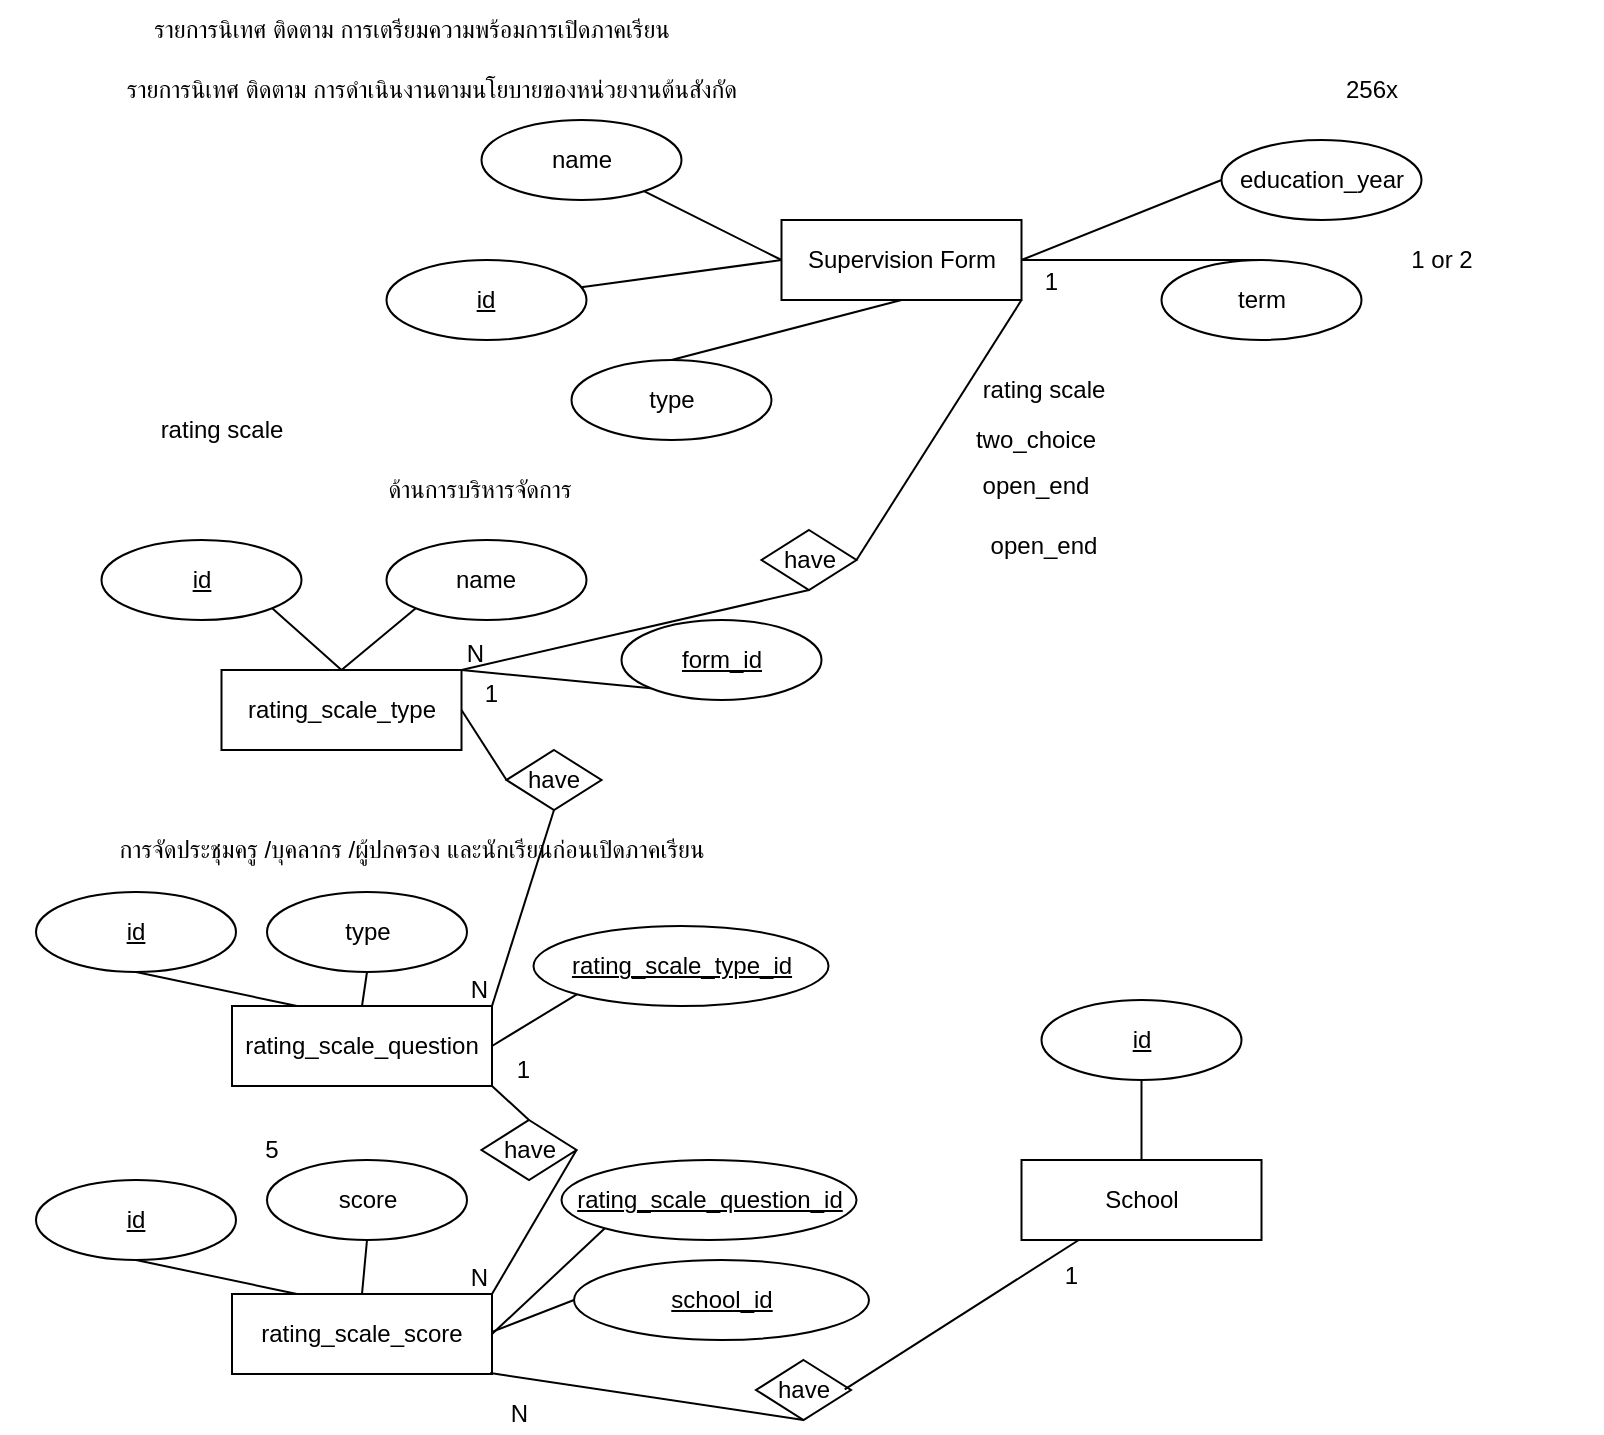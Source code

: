 <mxfile version="21.3.4" type="device">
  <diagram name="Page-1" id="Kq6hB3K2l-31EJR7dW2W">
    <mxGraphModel dx="121" dy="137" grid="1" gridSize="10" guides="1" tooltips="1" connect="1" arrows="1" fold="1" page="1" pageScale="1" pageWidth="827" pageHeight="1169" math="0" shadow="0">
      <root>
        <mxCell id="0" />
        <mxCell id="1" parent="0" />
        <mxCell id="t4-4o5RfYrzUJpfSqYdp-8" style="rounded=0;orthogonalLoop=1;jettySize=auto;html=1;exitX=0.5;exitY=0;exitDx=0;exitDy=0;entryX=0.5;entryY=1;entryDx=0;entryDy=0;endArrow=none;endFill=0;" edge="1" parent="1" source="t4-4o5RfYrzUJpfSqYdp-1" target="t4-4o5RfYrzUJpfSqYdp-7">
          <mxGeometry relative="1" as="geometry" />
        </mxCell>
        <mxCell id="t4-4o5RfYrzUJpfSqYdp-1" value="School" style="rounded=0;whiteSpace=wrap;html=1;" vertex="1" parent="1">
          <mxGeometry x="512.75" y="670" width="120" height="40" as="geometry" />
        </mxCell>
        <mxCell id="t4-4o5RfYrzUJpfSqYdp-12" style="rounded=0;orthogonalLoop=1;jettySize=auto;html=1;exitX=0;exitY=0.5;exitDx=0;exitDy=0;endArrow=none;endFill=0;" edge="1" parent="1" source="t4-4o5RfYrzUJpfSqYdp-3" target="t4-4o5RfYrzUJpfSqYdp-11">
          <mxGeometry relative="1" as="geometry" />
        </mxCell>
        <mxCell id="t4-4o5RfYrzUJpfSqYdp-15" style="rounded=0;orthogonalLoop=1;jettySize=auto;html=1;exitX=0;exitY=0.5;exitDx=0;exitDy=0;endArrow=none;endFill=0;" edge="1" parent="1" source="t4-4o5RfYrzUJpfSqYdp-3" target="t4-4o5RfYrzUJpfSqYdp-14">
          <mxGeometry relative="1" as="geometry" />
        </mxCell>
        <mxCell id="t4-4o5RfYrzUJpfSqYdp-18" style="rounded=0;orthogonalLoop=1;jettySize=auto;html=1;exitX=1;exitY=0.5;exitDx=0;exitDy=0;entryX=0.5;entryY=0;entryDx=0;entryDy=0;endArrow=none;endFill=0;fontStyle=6" edge="1" parent="1" source="t4-4o5RfYrzUJpfSqYdp-3" target="t4-4o5RfYrzUJpfSqYdp-16">
          <mxGeometry relative="1" as="geometry" />
        </mxCell>
        <mxCell id="t4-4o5RfYrzUJpfSqYdp-28" style="rounded=0;orthogonalLoop=1;jettySize=auto;html=1;exitX=0.5;exitY=1;exitDx=0;exitDy=0;entryX=0.5;entryY=0;entryDx=0;entryDy=0;endArrow=none;endFill=0;" edge="1" parent="1" source="t4-4o5RfYrzUJpfSqYdp-3" target="t4-4o5RfYrzUJpfSqYdp-30">
          <mxGeometry relative="1" as="geometry">
            <mxPoint x="347.75" y="270" as="targetPoint" />
          </mxGeometry>
        </mxCell>
        <mxCell id="t4-4o5RfYrzUJpfSqYdp-3" value="Supervision Form" style="rounded=0;whiteSpace=wrap;html=1;" vertex="1" parent="1">
          <mxGeometry x="392.75" y="200" width="120" height="40" as="geometry" />
        </mxCell>
        <mxCell id="t4-4o5RfYrzUJpfSqYdp-4" value="256x" style="text;html=1;strokeColor=none;fillColor=none;align=center;verticalAlign=middle;whiteSpace=wrap;rounded=0;" vertex="1" parent="1">
          <mxGeometry x="572.75" y="120" width="230" height="30" as="geometry" />
        </mxCell>
        <mxCell id="t4-4o5RfYrzUJpfSqYdp-7" value="id" style="ellipse;whiteSpace=wrap;html=1;align=center;fontStyle=4;" vertex="1" parent="1">
          <mxGeometry x="522.75" y="590" width="100" height="40" as="geometry" />
        </mxCell>
        <mxCell id="t4-4o5RfYrzUJpfSqYdp-11" value="id" style="ellipse;whiteSpace=wrap;html=1;align=center;fontStyle=4;" vertex="1" parent="1">
          <mxGeometry x="195.25" y="220" width="100" height="40" as="geometry" />
        </mxCell>
        <mxCell id="t4-4o5RfYrzUJpfSqYdp-14" value="name" style="ellipse;whiteSpace=wrap;html=1;align=center;" vertex="1" parent="1">
          <mxGeometry x="242.75" y="150" width="100" height="40" as="geometry" />
        </mxCell>
        <mxCell id="t4-4o5RfYrzUJpfSqYdp-16" value="term" style="ellipse;whiteSpace=wrap;html=1;align=center;" vertex="1" parent="1">
          <mxGeometry x="582.75" y="220" width="100" height="40" as="geometry" />
        </mxCell>
        <mxCell id="t4-4o5RfYrzUJpfSqYdp-17" value="education_year" style="ellipse;whiteSpace=wrap;html=1;align=center;" vertex="1" parent="1">
          <mxGeometry x="612.75" y="160" width="100" height="40" as="geometry" />
        </mxCell>
        <mxCell id="t4-4o5RfYrzUJpfSqYdp-19" style="rounded=0;orthogonalLoop=1;jettySize=auto;html=1;exitX=1;exitY=0.5;exitDx=0;exitDy=0;endArrow=none;endFill=0;fontStyle=6" edge="1" parent="1" source="t4-4o5RfYrzUJpfSqYdp-3">
          <mxGeometry relative="1" as="geometry">
            <mxPoint x="462.75" y="250" as="sourcePoint" />
            <mxPoint x="612.75" y="180" as="targetPoint" />
          </mxGeometry>
        </mxCell>
        <mxCell id="t4-4o5RfYrzUJpfSqYdp-21" value="รายการนิเทศ ติดตาม การเตรียมความพร้อมการเปิดภาคเรียน" style="text;html=1;strokeColor=none;fillColor=none;align=center;verticalAlign=middle;whiteSpace=wrap;rounded=0;" vertex="1" parent="1">
          <mxGeometry x="52.75" y="90" width="310" height="30" as="geometry" />
        </mxCell>
        <mxCell id="t4-4o5RfYrzUJpfSqYdp-23" value="1 or 2" style="text;html=1;strokeColor=none;fillColor=none;align=center;verticalAlign=middle;whiteSpace=wrap;rounded=0;" vertex="1" parent="1">
          <mxGeometry x="672.75" y="205" width="100" height="30" as="geometry" />
        </mxCell>
        <mxCell id="t4-4o5RfYrzUJpfSqYdp-24" value="rating_scale_question" style="rounded=0;whiteSpace=wrap;html=1;" vertex="1" parent="1">
          <mxGeometry x="118" y="593" width="130" height="40" as="geometry" />
        </mxCell>
        <mxCell id="t4-4o5RfYrzUJpfSqYdp-30" value="type" style="ellipse;whiteSpace=wrap;html=1;align=center;" vertex="1" parent="1">
          <mxGeometry x="287.75" y="270" width="100" height="40" as="geometry" />
        </mxCell>
        <mxCell id="t4-4o5RfYrzUJpfSqYdp-31" value="rating scale" style="text;html=1;strokeColor=none;fillColor=none;align=center;verticalAlign=middle;whiteSpace=wrap;rounded=0;" vertex="1" parent="1">
          <mxGeometry x="484" y="270" width="80" height="30" as="geometry" />
        </mxCell>
        <mxCell id="t4-4o5RfYrzUJpfSqYdp-32" value="two_choice" style="text;html=1;strokeColor=none;fillColor=none;align=center;verticalAlign=middle;whiteSpace=wrap;rounded=0;" vertex="1" parent="1">
          <mxGeometry x="480" y="295" width="80" height="30" as="geometry" />
        </mxCell>
        <mxCell id="t4-4o5RfYrzUJpfSqYdp-34" value="rating scale" style="text;html=1;strokeColor=none;fillColor=none;align=center;verticalAlign=middle;whiteSpace=wrap;rounded=0;" vertex="1" parent="1">
          <mxGeometry x="72.75" y="290" width="80" height="30" as="geometry" />
        </mxCell>
        <mxCell id="t4-4o5RfYrzUJpfSqYdp-44" style="rounded=0;orthogonalLoop=1;jettySize=auto;html=1;exitX=0.5;exitY=0;exitDx=0;exitDy=0;entryX=0;entryY=1;entryDx=0;entryDy=0;endArrow=none;endFill=0;" edge="1" parent="1" source="t4-4o5RfYrzUJpfSqYdp-35" target="t4-4o5RfYrzUJpfSqYdp-43">
          <mxGeometry relative="1" as="geometry" />
        </mxCell>
        <mxCell id="t4-4o5RfYrzUJpfSqYdp-35" value="rating_scale_type" style="rounded=0;whiteSpace=wrap;html=1;" vertex="1" parent="1">
          <mxGeometry x="112.75" y="425" width="120" height="40" as="geometry" />
        </mxCell>
        <mxCell id="t4-4o5RfYrzUJpfSqYdp-37" style="rounded=0;orthogonalLoop=1;jettySize=auto;html=1;exitX=1;exitY=1;exitDx=0;exitDy=0;entryX=0.5;entryY=0;entryDx=0;entryDy=0;endArrow=none;endFill=0;" edge="1" parent="1" source="t4-4o5RfYrzUJpfSqYdp-36" target="t4-4o5RfYrzUJpfSqYdp-35">
          <mxGeometry relative="1" as="geometry" />
        </mxCell>
        <mxCell id="t4-4o5RfYrzUJpfSqYdp-36" value="id" style="ellipse;whiteSpace=wrap;html=1;align=center;fontStyle=4;" vertex="1" parent="1">
          <mxGeometry x="52.75" y="360" width="100" height="40" as="geometry" />
        </mxCell>
        <mxCell id="t4-4o5RfYrzUJpfSqYdp-38" value="have" style="shape=rhombus;perimeter=rhombusPerimeter;whiteSpace=wrap;html=1;align=center;" vertex="1" parent="1">
          <mxGeometry x="255.25" y="465" width="47.5" height="30" as="geometry" />
        </mxCell>
        <mxCell id="t4-4o5RfYrzUJpfSqYdp-39" value="" style="endArrow=none;html=1;rounded=0;entryX=1;entryY=0.5;entryDx=0;entryDy=0;exitX=0;exitY=0.5;exitDx=0;exitDy=0;" edge="1" parent="1" source="t4-4o5RfYrzUJpfSqYdp-38" target="t4-4o5RfYrzUJpfSqYdp-35">
          <mxGeometry relative="1" as="geometry">
            <mxPoint x="202.75" y="460" as="sourcePoint" />
            <mxPoint x="362.75" y="460" as="targetPoint" />
          </mxGeometry>
        </mxCell>
        <mxCell id="t4-4o5RfYrzUJpfSqYdp-40" value="1" style="resizable=0;html=1;whiteSpace=wrap;align=right;verticalAlign=bottom;" connectable="0" vertex="1" parent="t4-4o5RfYrzUJpfSqYdp-39">
          <mxGeometry x="1" relative="1" as="geometry">
            <mxPoint x="20" as="offset" />
          </mxGeometry>
        </mxCell>
        <mxCell id="t4-4o5RfYrzUJpfSqYdp-41" value="" style="endArrow=none;html=1;rounded=0;exitX=0.5;exitY=1;exitDx=0;exitDy=0;entryX=1;entryY=0;entryDx=0;entryDy=0;" edge="1" parent="1" source="t4-4o5RfYrzUJpfSqYdp-38" target="t4-4o5RfYrzUJpfSqYdp-24">
          <mxGeometry relative="1" as="geometry">
            <mxPoint x="342.75" y="510" as="sourcePoint" />
            <mxPoint x="502.75" y="510" as="targetPoint" />
          </mxGeometry>
        </mxCell>
        <mxCell id="t4-4o5RfYrzUJpfSqYdp-42" value="N" style="resizable=0;html=1;whiteSpace=wrap;align=right;verticalAlign=bottom;" connectable="0" vertex="1" parent="t4-4o5RfYrzUJpfSqYdp-41">
          <mxGeometry x="1" relative="1" as="geometry" />
        </mxCell>
        <mxCell id="t4-4o5RfYrzUJpfSqYdp-43" value="name" style="ellipse;whiteSpace=wrap;html=1;align=center;" vertex="1" parent="1">
          <mxGeometry x="195.25" y="360" width="100" height="40" as="geometry" />
        </mxCell>
        <mxCell id="t4-4o5RfYrzUJpfSqYdp-45" value="ด้านการบริหารจัดการ" style="text;html=1;strokeColor=none;fillColor=none;align=center;verticalAlign=middle;whiteSpace=wrap;rounded=0;" vertex="1" parent="1">
          <mxGeometry x="187.75" y="320" width="107.5" height="30" as="geometry" />
        </mxCell>
        <mxCell id="t4-4o5RfYrzUJpfSqYdp-48" style="rounded=0;orthogonalLoop=1;jettySize=auto;html=1;exitX=0;exitY=1;exitDx=0;exitDy=0;entryX=1;entryY=0;entryDx=0;entryDy=0;endArrow=none;endFill=0;" edge="1" parent="1" source="t4-4o5RfYrzUJpfSqYdp-47" target="t4-4o5RfYrzUJpfSqYdp-35">
          <mxGeometry relative="1" as="geometry" />
        </mxCell>
        <mxCell id="t4-4o5RfYrzUJpfSqYdp-47" value="&lt;u&gt;form_id&lt;/u&gt;" style="ellipse;whiteSpace=wrap;html=1;align=center;" vertex="1" parent="1">
          <mxGeometry x="312.75" y="400" width="100" height="40" as="geometry" />
        </mxCell>
        <mxCell id="t4-4o5RfYrzUJpfSqYdp-49" value="have" style="shape=rhombus;perimeter=rhombusPerimeter;whiteSpace=wrap;html=1;align=center;" vertex="1" parent="1">
          <mxGeometry x="382.75" y="355" width="47.5" height="30" as="geometry" />
        </mxCell>
        <mxCell id="t4-4o5RfYrzUJpfSqYdp-50" value="" style="endArrow=none;html=1;rounded=0;exitX=0.5;exitY=1;exitDx=0;exitDy=0;entryX=1;entryY=0;entryDx=0;entryDy=0;" edge="1" source="t4-4o5RfYrzUJpfSqYdp-49" parent="1" target="t4-4o5RfYrzUJpfSqYdp-35">
          <mxGeometry relative="1" as="geometry">
            <mxPoint x="556.75" y="435" as="sourcePoint" />
            <mxPoint x="466.75" y="495" as="targetPoint" />
          </mxGeometry>
        </mxCell>
        <mxCell id="t4-4o5RfYrzUJpfSqYdp-51" value="N" style="resizable=0;html=1;whiteSpace=wrap;align=right;verticalAlign=bottom;" connectable="0" vertex="1" parent="t4-4o5RfYrzUJpfSqYdp-50">
          <mxGeometry x="1" relative="1" as="geometry">
            <mxPoint x="13" as="offset" />
          </mxGeometry>
        </mxCell>
        <mxCell id="t4-4o5RfYrzUJpfSqYdp-52" value="" style="endArrow=none;html=1;rounded=0;entryX=1;entryY=1;entryDx=0;entryDy=0;exitX=1;exitY=0.5;exitDx=0;exitDy=0;" edge="1" source="t4-4o5RfYrzUJpfSqYdp-49" parent="1" target="t4-4o5RfYrzUJpfSqYdp-3">
          <mxGeometry relative="1" as="geometry">
            <mxPoint x="416.75" y="385" as="sourcePoint" />
            <mxPoint x="446.75" y="370" as="targetPoint" />
          </mxGeometry>
        </mxCell>
        <mxCell id="t4-4o5RfYrzUJpfSqYdp-53" value="1" style="resizable=0;html=1;whiteSpace=wrap;align=right;verticalAlign=bottom;" connectable="0" vertex="1" parent="t4-4o5RfYrzUJpfSqYdp-52">
          <mxGeometry x="1" relative="1" as="geometry">
            <mxPoint x="20" as="offset" />
          </mxGeometry>
        </mxCell>
        <mxCell id="t4-4o5RfYrzUJpfSqYdp-54" value="รายการนิเทศ ติดตาม การดำเนินงานตามนโยบายของหน่วยงานต้นสังกัด" style="text;html=1;strokeColor=none;fillColor=none;align=center;verticalAlign=middle;whiteSpace=wrap;rounded=0;" vertex="1" parent="1">
          <mxGeometry x="32.75" y="120" width="370" height="30" as="geometry" />
        </mxCell>
        <mxCell id="t4-4o5RfYrzUJpfSqYdp-56" style="rounded=0;orthogonalLoop=1;jettySize=auto;html=1;exitX=0.5;exitY=1;exitDx=0;exitDy=0;entryX=0.25;entryY=0;entryDx=0;entryDy=0;endArrow=none;endFill=0;" edge="1" parent="1" source="t4-4o5RfYrzUJpfSqYdp-55" target="t4-4o5RfYrzUJpfSqYdp-24">
          <mxGeometry relative="1" as="geometry" />
        </mxCell>
        <mxCell id="t4-4o5RfYrzUJpfSqYdp-55" value="id" style="ellipse;whiteSpace=wrap;html=1;align=center;fontStyle=4;" vertex="1" parent="1">
          <mxGeometry x="20" y="536" width="100" height="40" as="geometry" />
        </mxCell>
        <mxCell id="t4-4o5RfYrzUJpfSqYdp-57" value="type" style="ellipse;whiteSpace=wrap;html=1;align=center;" vertex="1" parent="1">
          <mxGeometry x="135.5" y="536" width="100" height="40" as="geometry" />
        </mxCell>
        <mxCell id="t4-4o5RfYrzUJpfSqYdp-58" value="&lt;u&gt;rating_scale_type_id&lt;/u&gt;" style="ellipse;whiteSpace=wrap;html=1;align=center;" vertex="1" parent="1">
          <mxGeometry x="268.75" y="553" width="147.5" height="40" as="geometry" />
        </mxCell>
        <mxCell id="t4-4o5RfYrzUJpfSqYdp-60" style="rounded=0;orthogonalLoop=1;jettySize=auto;html=1;exitX=0.5;exitY=1;exitDx=0;exitDy=0;entryX=0.5;entryY=0;entryDx=0;entryDy=0;endArrow=none;endFill=0;" edge="1" parent="1" source="t4-4o5RfYrzUJpfSqYdp-57" target="t4-4o5RfYrzUJpfSqYdp-24">
          <mxGeometry relative="1" as="geometry">
            <mxPoint x="108" y="568" as="sourcePoint" />
            <mxPoint x="161" y="603" as="targetPoint" />
          </mxGeometry>
        </mxCell>
        <mxCell id="t4-4o5RfYrzUJpfSqYdp-61" style="rounded=0;orthogonalLoop=1;jettySize=auto;html=1;exitX=0;exitY=1;exitDx=0;exitDy=0;entryX=1;entryY=0.5;entryDx=0;entryDy=0;endArrow=none;endFill=0;" edge="1" parent="1" source="t4-4o5RfYrzUJpfSqYdp-58" target="t4-4o5RfYrzUJpfSqYdp-24">
          <mxGeometry relative="1" as="geometry">
            <mxPoint x="213" y="563" as="sourcePoint" />
            <mxPoint x="193" y="603" as="targetPoint" />
          </mxGeometry>
        </mxCell>
        <mxCell id="t4-4o5RfYrzUJpfSqYdp-62" value="การจัดประชุมครู /บุคลากร /ผู้ปกครอง และนักเรียนก่อนเปิดภาคเรียน" style="text;html=1;strokeColor=none;fillColor=none;align=center;verticalAlign=middle;whiteSpace=wrap;rounded=0;" vertex="1" parent="1">
          <mxGeometry x="2.75" y="500" width="410" height="30" as="geometry" />
        </mxCell>
        <mxCell id="t4-4o5RfYrzUJpfSqYdp-63" value="rating_scale_score" style="rounded=0;whiteSpace=wrap;html=1;" vertex="1" parent="1">
          <mxGeometry x="118" y="737" width="130" height="40" as="geometry" />
        </mxCell>
        <mxCell id="t4-4o5RfYrzUJpfSqYdp-65" style="rounded=0;orthogonalLoop=1;jettySize=auto;html=1;exitX=0.5;exitY=1;exitDx=0;exitDy=0;entryX=0.25;entryY=0;entryDx=0;entryDy=0;endArrow=none;endFill=0;" edge="1" source="t4-4o5RfYrzUJpfSqYdp-66" target="t4-4o5RfYrzUJpfSqYdp-63" parent="1">
          <mxGeometry relative="1" as="geometry" />
        </mxCell>
        <mxCell id="t4-4o5RfYrzUJpfSqYdp-66" value="id" style="ellipse;whiteSpace=wrap;html=1;align=center;fontStyle=4;" vertex="1" parent="1">
          <mxGeometry x="20" y="680" width="100" height="40" as="geometry" />
        </mxCell>
        <mxCell id="t4-4o5RfYrzUJpfSqYdp-67" value="score" style="ellipse;whiteSpace=wrap;html=1;align=center;" vertex="1" parent="1">
          <mxGeometry x="135.5" y="670" width="100" height="40" as="geometry" />
        </mxCell>
        <mxCell id="t4-4o5RfYrzUJpfSqYdp-68" value="&lt;u&gt;rating_scale_question_id&lt;/u&gt;" style="ellipse;whiteSpace=wrap;html=1;align=center;" vertex="1" parent="1">
          <mxGeometry x="282.75" y="670" width="147.5" height="40" as="geometry" />
        </mxCell>
        <mxCell id="t4-4o5RfYrzUJpfSqYdp-69" style="rounded=0;orthogonalLoop=1;jettySize=auto;html=1;exitX=0.5;exitY=1;exitDx=0;exitDy=0;entryX=0.5;entryY=0;entryDx=0;entryDy=0;endArrow=none;endFill=0;" edge="1" source="t4-4o5RfYrzUJpfSqYdp-67" target="t4-4o5RfYrzUJpfSqYdp-63" parent="1">
          <mxGeometry relative="1" as="geometry">
            <mxPoint x="108" y="712" as="sourcePoint" />
            <mxPoint x="161" y="747" as="targetPoint" />
          </mxGeometry>
        </mxCell>
        <mxCell id="t4-4o5RfYrzUJpfSqYdp-70" style="rounded=0;orthogonalLoop=1;jettySize=auto;html=1;exitX=0;exitY=1;exitDx=0;exitDy=0;entryX=1;entryY=0.5;entryDx=0;entryDy=0;endArrow=none;endFill=0;" edge="1" source="t4-4o5RfYrzUJpfSqYdp-68" target="t4-4o5RfYrzUJpfSqYdp-63" parent="1">
          <mxGeometry relative="1" as="geometry">
            <mxPoint x="213" y="707" as="sourcePoint" />
            <mxPoint x="193" y="747" as="targetPoint" />
          </mxGeometry>
        </mxCell>
        <mxCell id="t4-4o5RfYrzUJpfSqYdp-71" value="have" style="shape=rhombus;perimeter=rhombusPerimeter;whiteSpace=wrap;html=1;align=center;" vertex="1" parent="1">
          <mxGeometry x="242.75" y="650" width="47.5" height="30" as="geometry" />
        </mxCell>
        <mxCell id="t4-4o5RfYrzUJpfSqYdp-72" value="" style="endArrow=none;html=1;rounded=0;entryX=1;entryY=1;entryDx=0;entryDy=0;exitX=0.5;exitY=0;exitDx=0;exitDy=0;" edge="1" parent="1" source="t4-4o5RfYrzUJpfSqYdp-71" target="t4-4o5RfYrzUJpfSqYdp-24">
          <mxGeometry relative="1" as="geometry">
            <mxPoint x="368.75" y="651" as="sourcePoint" />
            <mxPoint x="346.75" y="616" as="targetPoint" />
          </mxGeometry>
        </mxCell>
        <mxCell id="t4-4o5RfYrzUJpfSqYdp-73" value="1" style="resizable=0;html=1;whiteSpace=wrap;align=right;verticalAlign=bottom;" connectable="0" vertex="1" parent="t4-4o5RfYrzUJpfSqYdp-72">
          <mxGeometry x="1" relative="1" as="geometry">
            <mxPoint x="20" as="offset" />
          </mxGeometry>
        </mxCell>
        <mxCell id="t4-4o5RfYrzUJpfSqYdp-74" value="" style="endArrow=none;html=1;rounded=0;exitX=1;exitY=0.5;exitDx=0;exitDy=0;entryX=1;entryY=0;entryDx=0;entryDy=0;" edge="1" parent="1" source="t4-4o5RfYrzUJpfSqYdp-71" target="t4-4o5RfYrzUJpfSqYdp-63">
          <mxGeometry relative="1" as="geometry">
            <mxPoint x="392.75" y="666" as="sourcePoint" />
            <mxPoint x="361.75" y="764" as="targetPoint" />
          </mxGeometry>
        </mxCell>
        <mxCell id="t4-4o5RfYrzUJpfSqYdp-75" value="N" style="resizable=0;html=1;whiteSpace=wrap;align=right;verticalAlign=bottom;" connectable="0" vertex="1" parent="t4-4o5RfYrzUJpfSqYdp-74">
          <mxGeometry x="1" relative="1" as="geometry">
            <mxPoint as="offset" />
          </mxGeometry>
        </mxCell>
        <mxCell id="t4-4o5RfYrzUJpfSqYdp-78" value="5" style="text;html=1;strokeColor=none;fillColor=none;align=center;verticalAlign=middle;whiteSpace=wrap;rounded=0;" vertex="1" parent="1">
          <mxGeometry x="122.75" y="655" width="30" height="20" as="geometry" />
        </mxCell>
        <mxCell id="t4-4o5RfYrzUJpfSqYdp-80" value="open_end" style="text;html=1;strokeColor=none;fillColor=none;align=center;verticalAlign=middle;whiteSpace=wrap;rounded=0;" vertex="1" parent="1">
          <mxGeometry x="480" y="317.5" width="80" height="30" as="geometry" />
        </mxCell>
        <mxCell id="t4-4o5RfYrzUJpfSqYdp-81" value="open_end" style="text;html=1;strokeColor=none;fillColor=none;align=center;verticalAlign=middle;whiteSpace=wrap;rounded=0;" vertex="1" parent="1">
          <mxGeometry x="484" y="347.5" width="80" height="30" as="geometry" />
        </mxCell>
        <mxCell id="t4-4o5RfYrzUJpfSqYdp-82" value="have" style="shape=rhombus;perimeter=rhombusPerimeter;whiteSpace=wrap;html=1;align=center;" vertex="1" parent="1">
          <mxGeometry x="380" y="770" width="47.5" height="30" as="geometry" />
        </mxCell>
        <mxCell id="t4-4o5RfYrzUJpfSqYdp-83" value="" style="endArrow=none;html=1;rounded=0;exitX=0.934;exitY=0.489;exitDx=0;exitDy=0;exitPerimeter=0;" edge="1" source="t4-4o5RfYrzUJpfSqYdp-82" parent="1" target="t4-4o5RfYrzUJpfSqYdp-1">
          <mxGeometry relative="1" as="geometry">
            <mxPoint x="362.5" y="792" as="sourcePoint" />
            <mxPoint x="400" y="780" as="targetPoint" />
          </mxGeometry>
        </mxCell>
        <mxCell id="t4-4o5RfYrzUJpfSqYdp-84" value="1" style="resizable=0;html=1;whiteSpace=wrap;align=right;verticalAlign=bottom;" connectable="0" vertex="1" parent="t4-4o5RfYrzUJpfSqYdp-83">
          <mxGeometry x="1" relative="1" as="geometry">
            <mxPoint x="1" y="27" as="offset" />
          </mxGeometry>
        </mxCell>
        <mxCell id="t4-4o5RfYrzUJpfSqYdp-85" value="" style="endArrow=none;html=1;rounded=0;exitX=0.5;exitY=1;exitDx=0;exitDy=0;entryX=0.993;entryY=0.988;entryDx=0;entryDy=0;entryPerimeter=0;" edge="1" source="t4-4o5RfYrzUJpfSqYdp-82" parent="1" target="t4-4o5RfYrzUJpfSqYdp-63">
          <mxGeometry relative="1" as="geometry">
            <mxPoint x="502.5" y="842" as="sourcePoint" />
            <mxPoint x="407.75" y="925" as="targetPoint" />
          </mxGeometry>
        </mxCell>
        <mxCell id="t4-4o5RfYrzUJpfSqYdp-86" value="N" style="resizable=0;html=1;whiteSpace=wrap;align=right;verticalAlign=bottom;" connectable="0" vertex="1" parent="t4-4o5RfYrzUJpfSqYdp-85">
          <mxGeometry x="1" relative="1" as="geometry">
            <mxPoint x="20" y="29" as="offset" />
          </mxGeometry>
        </mxCell>
        <mxCell id="t4-4o5RfYrzUJpfSqYdp-87" value="&lt;u&gt;school_id&lt;/u&gt;" style="ellipse;whiteSpace=wrap;html=1;align=center;" vertex="1" parent="1">
          <mxGeometry x="289" y="720" width="147.5" height="40" as="geometry" />
        </mxCell>
        <mxCell id="t4-4o5RfYrzUJpfSqYdp-88" style="rounded=0;orthogonalLoop=1;jettySize=auto;html=1;exitX=0;exitY=0.5;exitDx=0;exitDy=0;entryX=1;entryY=0.474;entryDx=0;entryDy=0;endArrow=none;endFill=0;entryPerimeter=0;" edge="1" parent="1" source="t4-4o5RfYrzUJpfSqYdp-87" target="t4-4o5RfYrzUJpfSqYdp-63">
          <mxGeometry relative="1" as="geometry">
            <mxPoint x="288.75" y="737" as="sourcePoint" />
            <mxPoint x="232.75" y="790" as="targetPoint" />
          </mxGeometry>
        </mxCell>
      </root>
    </mxGraphModel>
  </diagram>
</mxfile>
